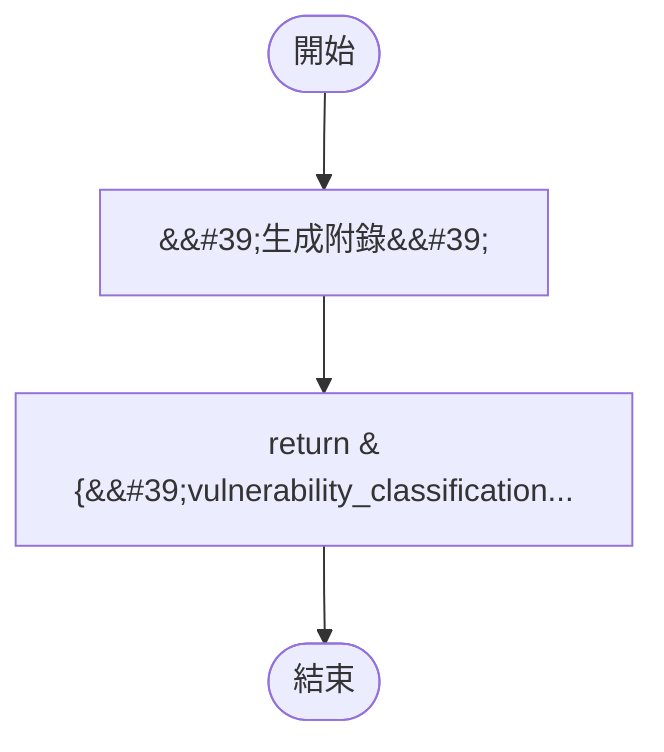 flowchart TB
    n1([開始])
    n2([結束])
    n3[&amp;&#35;39;生成附錄&amp;&#35;39;]
    n4[return &#123;&amp;&#35;39;vulnerability_classification...]
    n1 --> n3
    n3 --> n4
    n4 --> n2